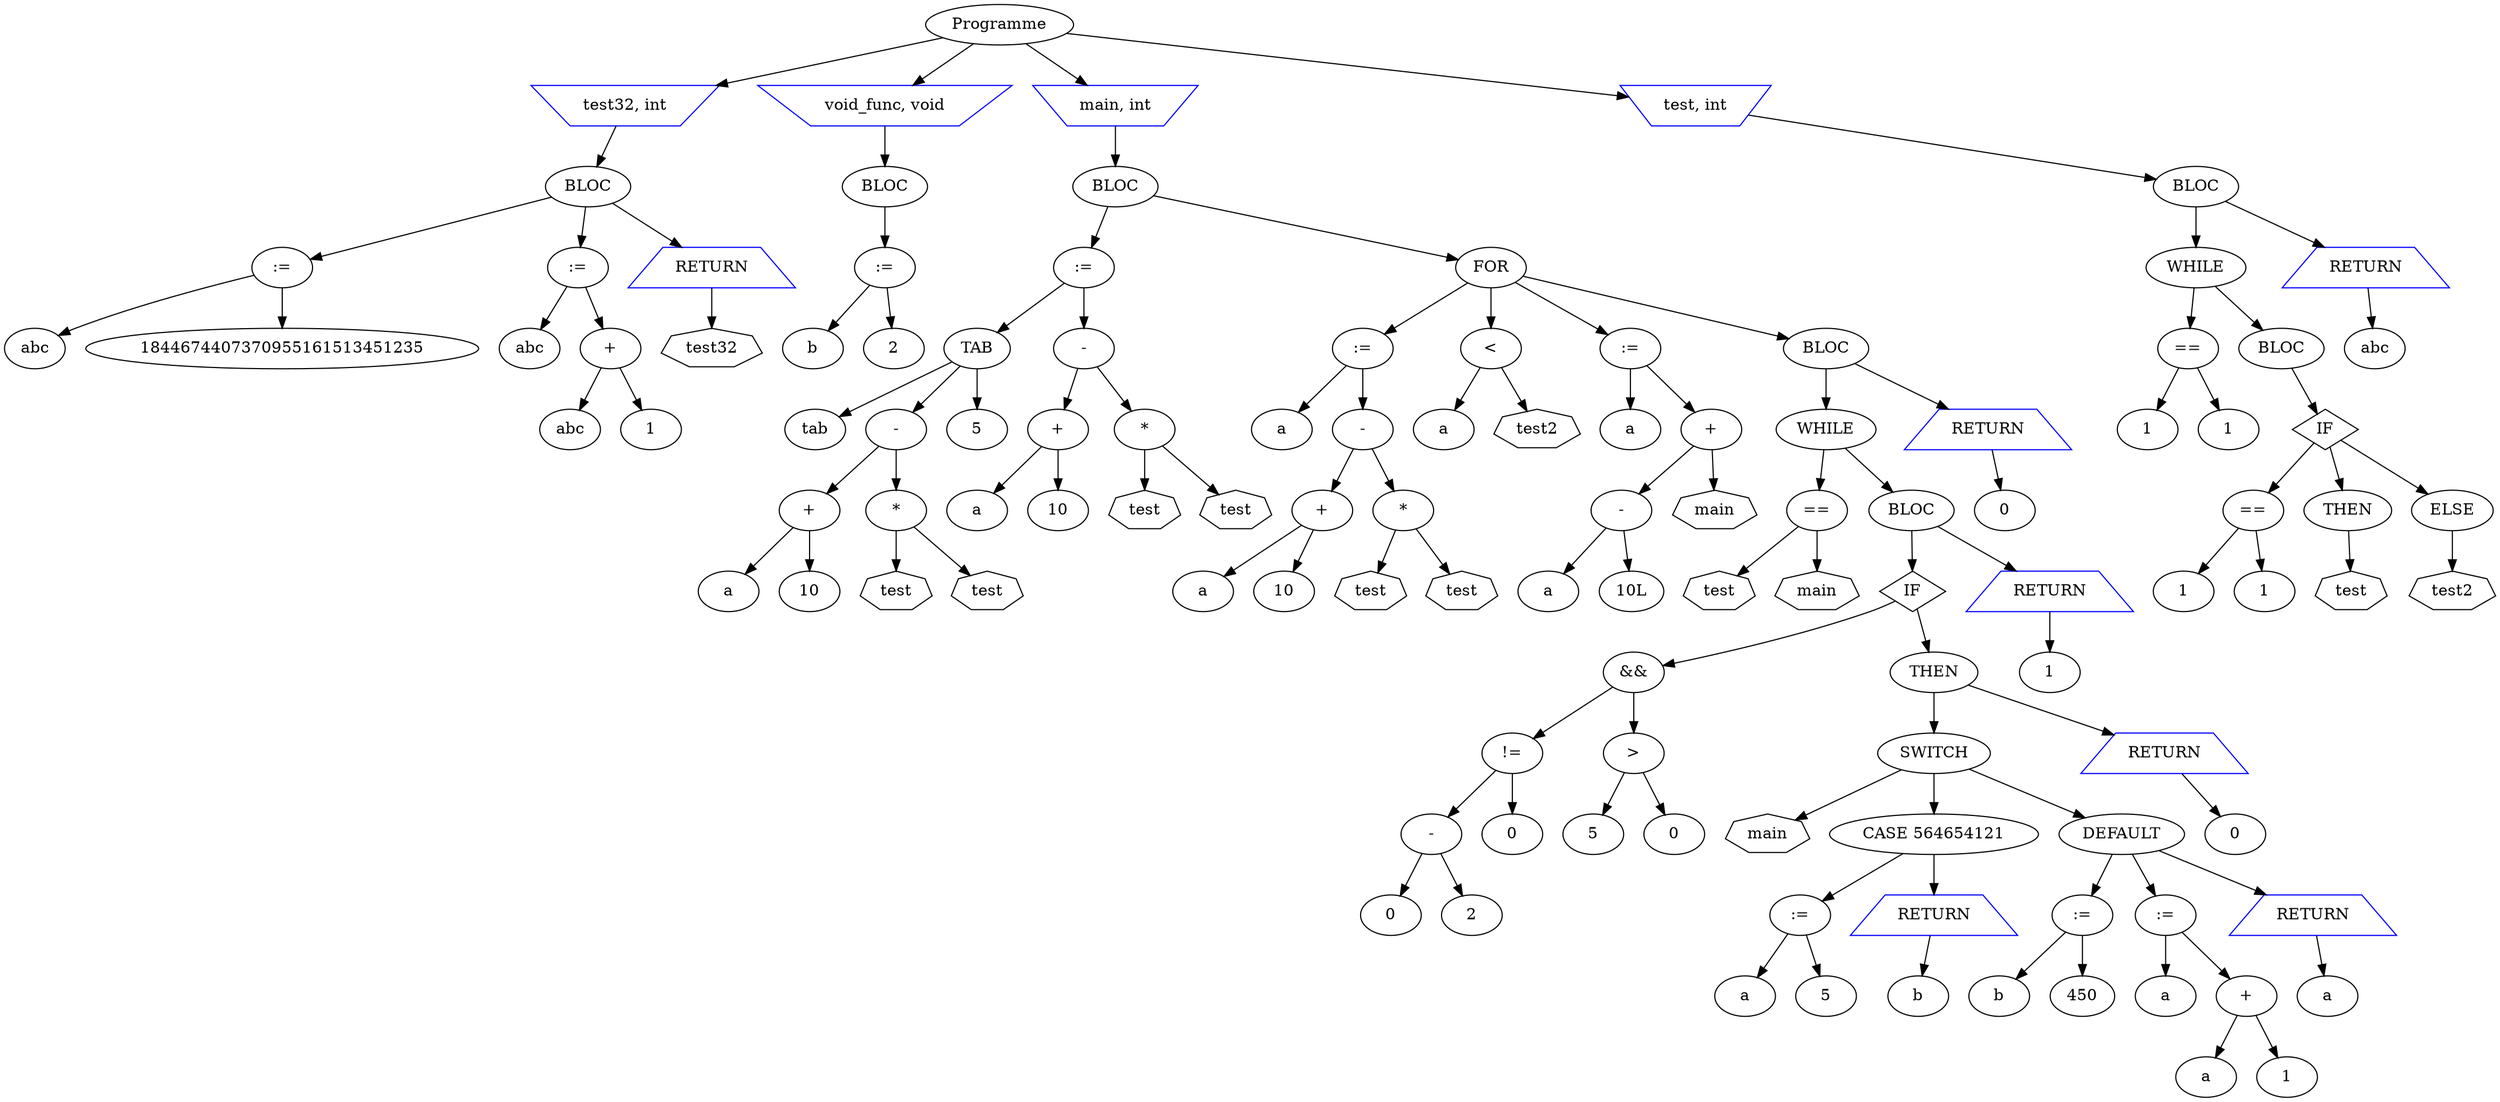 digraph mon_programme {
node_0x56199d26add0 [label="Programme"];
node_0x56199d264e80 [label="test32, int" shape=invtrapezium color=blue];
node_0x56199d26ae90 [label="BLOC"];
node_0x56199d265100 [label=":="];
node_0x56199d264fc0 [label="abc"];
node_0x56199d265100 -> node_0x56199d264fc0
node_0x56199d265070 [label="1844674407370955161513451235"];
node_0x56199d265100 -> node_0x56199d265070
node_0x56199d26ae90 -> node_0x56199d265100
node_0x56199d2653c0 [label=":="];
node_0x56199d265180 [label="abc"];
node_0x56199d2653c0 -> node_0x56199d265180
node_0x56199d2652a0 [label="+"];
node_0x56199d265220 [label="abc"];
node_0x56199d2652a0 -> node_0x56199d265220
node_0x56199d265340 [label="1"];
node_0x56199d2652a0 -> node_0x56199d265340
node_0x56199d2653c0 -> node_0x56199d2652a0
node_0x56199d26ae90 -> node_0x56199d2653c0
node_0x56199d2654c0 [label="RETURN" shape=trapezium color=blue];
node_0x56199d265440 [label="test32" shape=septagon];
node_0x56199d2654c0 -> node_0x56199d265440
node_0x56199d26ae90 -> node_0x56199d2654c0
node_0x56199d264e80 -> node_0x56199d26ae90
node_0x56199d26add0 -> node_0x56199d264e80
node_0x56199d265c10 [label="void_func, void" shape=invtrapezium color=blue];
node_0x56199d26aef0 [label="BLOC"];
node_0x56199d265fe0 [label=":="];
node_0x56199d265ec0 [label="b"];
node_0x56199d265fe0 -> node_0x56199d265ec0
node_0x56199d265f60 [label="2"];
node_0x56199d265fe0 -> node_0x56199d265f60
node_0x56199d26aef0 -> node_0x56199d265fe0
node_0x56199d265c10 -> node_0x56199d26aef0
node_0x56199d26add0 -> node_0x56199d265c10
node_0x56199d266730 [label="main, int" shape=invtrapezium color=blue];
node_0x56199d26af50 [label="BLOC"];
node_0x56199d267590 [label=":="];
node_0x56199d267130 [label="TAB"];
node_0x56199d266c10 [label="tab"];
node_0x56199d267130 -> node_0x56199d266c10
node_0x56199d266e50 [label="-"];
node_0x56199d266d30 [label="+"];
node_0x56199d266cb0 [label="a"];
node_0x56199d266d30 -> node_0x56199d266cb0
node_0x56199d266dd0 [label="10"];
node_0x56199d266d30 -> node_0x56199d266dd0
node_0x56199d266e50 -> node_0x56199d266d30
node_0x56199d266f70 [label="*"];
node_0x56199d266ef0 [label="test" shape=septagon];
node_0x56199d266f70 -> node_0x56199d266ef0
node_0x56199d267010 [label="test" shape=septagon];
node_0x56199d266f70 -> node_0x56199d267010
node_0x56199d266e50 -> node_0x56199d266f70
node_0x56199d267130 -> node_0x56199d266e50
node_0x56199d2670b0 [label="5"];
node_0x56199d267130 -> node_0x56199d2670b0
node_0x56199d267590 -> node_0x56199d267130
node_0x56199d267350 [label="-"];
node_0x56199d267230 [label="+"];
node_0x56199d2671b0 [label="a"];
node_0x56199d267230 -> node_0x56199d2671b0
node_0x56199d2672d0 [label="10"];
node_0x56199d267230 -> node_0x56199d2672d0
node_0x56199d267350 -> node_0x56199d267230
node_0x56199d267470 [label="*"];
node_0x56199d2673f0 [label="test" shape=septagon];
node_0x56199d267470 -> node_0x56199d2673f0
node_0x56199d267510 [label="test" shape=septagon];
node_0x56199d267470 -> node_0x56199d267510
node_0x56199d267350 -> node_0x56199d267470
node_0x56199d267590 -> node_0x56199d267350
node_0x56199d26af50 -> node_0x56199d267590
node_0x56199d2696d0 [label="FOR"];
node_0x56199d267a90 [label=":="];
node_0x56199d267610 [label="a"];
node_0x56199d267a90 -> node_0x56199d267610
node_0x56199d267850 [label="-"];
node_0x56199d267730 [label="+"];
node_0x56199d2676b0 [label="a"];
node_0x56199d267730 -> node_0x56199d2676b0
node_0x56199d2677d0 [label="10"];
node_0x56199d267730 -> node_0x56199d2677d0
node_0x56199d267850 -> node_0x56199d267730
node_0x56199d267970 [label="*"];
node_0x56199d2678f0 [label="test" shape=septagon];
node_0x56199d267970 -> node_0x56199d2678f0
node_0x56199d267a10 [label="test" shape=septagon];
node_0x56199d267970 -> node_0x56199d267a10
node_0x56199d267850 -> node_0x56199d267970
node_0x56199d267a90 -> node_0x56199d267850
node_0x56199d2696d0 -> node_0x56199d267a90
node_0x56199d267b90 [label="<"];
node_0x56199d267b10 [label="a"];
node_0x56199d267b90 -> node_0x56199d267b10
node_0x56199d267c30 [label="test2" shape=septagon];
node_0x56199d267b90 -> node_0x56199d267c30
node_0x56199d2696d0 -> node_0x56199d267b90
node_0x56199d268030 [label=":="];
node_0x56199d267cd0 [label="a"];
node_0x56199d268030 -> node_0x56199d267cd0
node_0x56199d267f10 [label="+"];
node_0x56199d267df0 [label="-"];
node_0x56199d267d70 [label="a"];
node_0x56199d267df0 -> node_0x56199d267d70
node_0x56199d267e90 [label="10L"];
node_0x56199d267df0 -> node_0x56199d267e90
node_0x56199d267f10 -> node_0x56199d267df0
node_0x56199d267fb0 [label="main" shape=septagon];
node_0x56199d267f10 -> node_0x56199d267fb0
node_0x56199d268030 -> node_0x56199d267f10
node_0x56199d2696d0 -> node_0x56199d268030
node_0x56199d269670 [label="BLOC"];
node_0x56199d269510 [label="WHILE"];
node_0x56199d268130 [label="=="];
node_0x56199d2680b0 [label="test" shape=septagon];
node_0x56199d268130 -> node_0x56199d2680b0
node_0x56199d2681d0 [label="main" shape=septagon];
node_0x56199d268130 -> node_0x56199d2681d0
node_0x56199d269510 -> node_0x56199d268130
node_0x56199d2694b0 [label="BLOC"];
node_0x56199d269350 [label="IF", shape=diamond];
node_0x56199d268530 [label="&&"];
node_0x56199d268410 [label="!="];
node_0x56199d2682f0 [label="-"];
node_0x56199d268270 [label="0"];
node_0x56199d2682f0 -> node_0x56199d268270
node_0x56199d268390 [label="2"];
node_0x56199d2682f0 -> node_0x56199d268390
node_0x56199d268410 -> node_0x56199d2682f0
node_0x56199d2684b0 [label="0"];
node_0x56199d268410 -> node_0x56199d2684b0
node_0x56199d268530 -> node_0x56199d268410
node_0x56199d268650 [label=">"];
node_0x56199d2685d0 [label="5"];
node_0x56199d268650 -> node_0x56199d2685d0
node_0x56199d2686f0 [label="0"];
node_0x56199d268650 -> node_0x56199d2686f0
node_0x56199d268530 -> node_0x56199d268650
node_0x56199d269350 -> node_0x56199d268530
node_0x56199d2692f0 [label="THEN"];
node_0x56199d269190 [label="SWITCH"];
node_0x56199d268790 [label="main" shape=septagon];
node_0x56199d269190 -> node_0x56199d268790
node_0x56199d269130 [label="CASE 564654121"];
node_0x56199d2689f0 [label=":="];
node_0x56199d2688d0 [label="a"];
node_0x56199d2689f0 -> node_0x56199d2688d0
node_0x56199d268970 [label="5"];
node_0x56199d2689f0 -> node_0x56199d268970
node_0x56199d269130 -> node_0x56199d2689f0
node_0x56199d268af0 [label="RETURN" shape=trapezium color=blue];
node_0x56199d268a70 [label="b"];
node_0x56199d268af0 -> node_0x56199d268a70
node_0x56199d269130 -> node_0x56199d268af0
node_0x56199d269190 -> node_0x56199d269130
node_0x56199d2690b0 [label="DEFAULT"];
node_0x56199d268c90 [label=":="];
node_0x56199d268b70 [label="b"];
node_0x56199d268c90 -> node_0x56199d268b70
node_0x56199d268c10 [label="450"];
node_0x56199d268c90 -> node_0x56199d268c10
node_0x56199d2690b0 -> node_0x56199d268c90
node_0x56199d268f50 [label=":="];
node_0x56199d268d10 [label="a"];
node_0x56199d268f50 -> node_0x56199d268d10
node_0x56199d268e30 [label="+"];
node_0x56199d268db0 [label="a"];
node_0x56199d268e30 -> node_0x56199d268db0
node_0x56199d268ed0 [label="1"];
node_0x56199d268e30 -> node_0x56199d268ed0
node_0x56199d268f50 -> node_0x56199d268e30
node_0x56199d2690b0 -> node_0x56199d268f50
node_0x56199d269050 [label="RETURN" shape=trapezium color=blue];
node_0x56199d268fd0 [label="a"];
node_0x56199d269050 -> node_0x56199d268fd0
node_0x56199d2690b0 -> node_0x56199d269050
node_0x56199d269190 -> node_0x56199d2690b0
node_0x56199d2692f0 -> node_0x56199d269190
node_0x56199d269290 [label="RETURN" shape=trapezium color=blue];
node_0x56199d269210 [label="0"];
node_0x56199d269290 -> node_0x56199d269210
node_0x56199d2692f0 -> node_0x56199d269290
node_0x56199d269350 -> node_0x56199d2692f0
node_0x56199d2694b0 -> node_0x56199d269350
node_0x56199d269450 [label="RETURN" shape=trapezium color=blue];
node_0x56199d2693d0 [label="1"];
node_0x56199d269450 -> node_0x56199d2693d0
node_0x56199d2694b0 -> node_0x56199d269450
node_0x56199d269510 -> node_0x56199d2694b0
node_0x56199d269670 -> node_0x56199d269510
node_0x56199d269610 [label="RETURN" shape=trapezium color=blue];
node_0x56199d269590 [label="0"];
node_0x56199d269610 -> node_0x56199d269590
node_0x56199d269670 -> node_0x56199d269610
node_0x56199d2696d0 -> node_0x56199d269670
node_0x56199d26af50 -> node_0x56199d2696d0
node_0x56199d266730 -> node_0x56199d26af50
node_0x56199d26add0 -> node_0x56199d266730
node_0x56199d269e20 [label="test, int" shape=invtrapezium color=blue];
node_0x56199d26afb0 [label="BLOC"];
node_0x56199d26a580 [label="WHILE"];
node_0x56199d269fe0 [label="=="];
node_0x56199d269f60 [label="1"];
node_0x56199d269fe0 -> node_0x56199d269f60
node_0x56199d26a080 [label="1"];
node_0x56199d269fe0 -> node_0x56199d26a080
node_0x56199d26a580 -> node_0x56199d269fe0
node_0x56199d26a520 [label="BLOC"];
node_0x56199d26a4c0 [label="IF", shape=diamond];
node_0x56199d26a1a0 [label="=="];
node_0x56199d26a120 [label="1"];
node_0x56199d26a1a0 -> node_0x56199d26a120
node_0x56199d26a240 [label="1"];
node_0x56199d26a1a0 -> node_0x56199d26a240
node_0x56199d26a4c0 -> node_0x56199d26a1a0
node_0x56199d26a400 [label="THEN"];
node_0x56199d26a2e0 [label="test" shape=septagon];
node_0x56199d26a400 -> node_0x56199d26a2e0
node_0x56199d26a4c0 -> node_0x56199d26a400
node_0x56199d26a460 [label="ELSE"];
node_0x56199d26a380 [label="test2" shape=septagon];
node_0x56199d26a460 -> node_0x56199d26a380
node_0x56199d26a4c0 -> node_0x56199d26a460
node_0x56199d26a520 -> node_0x56199d26a4c0
node_0x56199d26a580 -> node_0x56199d26a520
node_0x56199d26afb0 -> node_0x56199d26a580
node_0x56199d26a680 [label="RETURN" shape=trapezium color=blue];
node_0x56199d26a600 [label="abc"];
node_0x56199d26a680 -> node_0x56199d26a600
node_0x56199d26afb0 -> node_0x56199d26a680
node_0x56199d269e20 -> node_0x56199d26afb0
node_0x56199d26add0 -> node_0x56199d269e20
}
